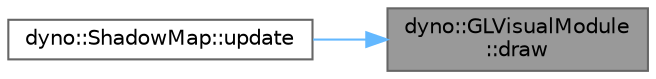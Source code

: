 digraph "dyno::GLVisualModule::draw"
{
 // LATEX_PDF_SIZE
  bgcolor="transparent";
  edge [fontname=Helvetica,fontsize=10,labelfontname=Helvetica,labelfontsize=10];
  node [fontname=Helvetica,fontsize=10,shape=box,height=0.2,width=0.4];
  rankdir="RL";
  Node1 [id="Node000001",label="dyno::GLVisualModule\l::draw",height=0.2,width=0.4,color="gray40", fillcolor="grey60", style="filled", fontcolor="black",tooltip=" "];
  Node1 -> Node2 [id="edge1_Node000001_Node000002",dir="back",color="steelblue1",style="solid",tooltip=" "];
  Node2 [id="Node000002",label="dyno::ShadowMap::update",height=0.2,width=0.4,color="grey40", fillcolor="white", style="filled",URL="$classdyno_1_1_shadow_map.html#a30060849db857df2119546cc0102a8c2",tooltip=" "];
}
